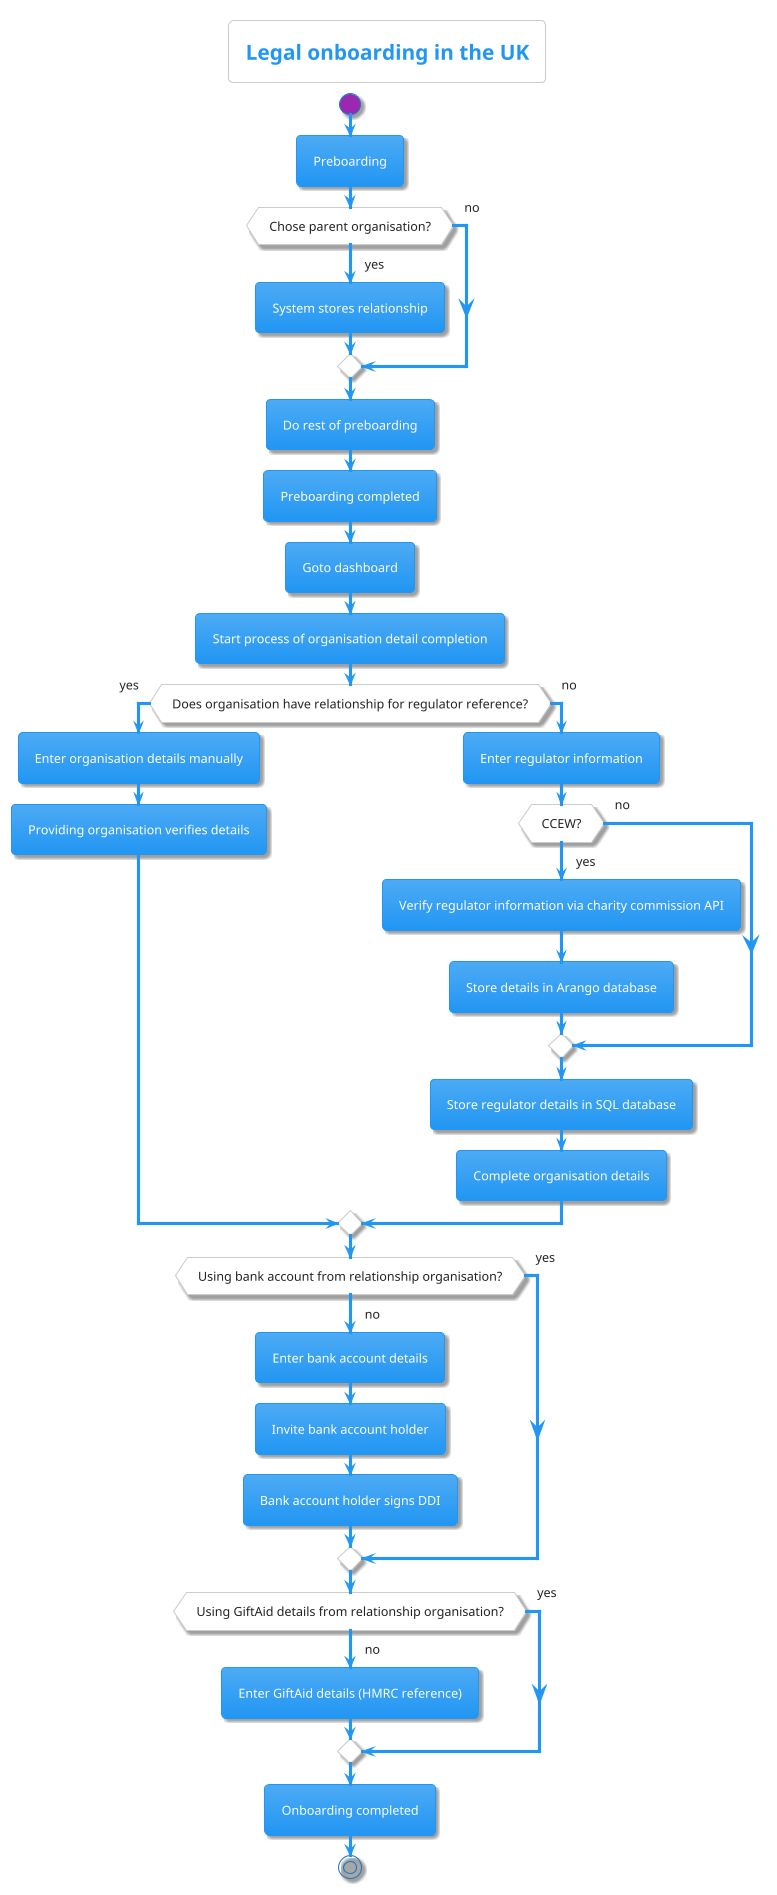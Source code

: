 @startuml
!theme materia
title Legal onboarding in the UK

start
:Preboarding;
if (Chose parent organisation?) then (yes)
    :System stores relationship;
else (no)
endif
:Do rest of preboarding;
:Preboarding completed;
:Goto dashboard;
:Start process of organisation detail completion;
if (Does organisation have relationship for regulator reference?) then (yes)
    :Enter organisation details manually;
    :Providing organisation verifies details;
else (no)
    :Enter regulator information;
    if (CCEW?) then (yes)
        :Verify regulator information via charity commission API;
        :Store details in Arango database;
    else (no)
    endif
    :Store regulator details in SQL database;
    :Complete organisation details;
endif
if (Using bank account from relationship organisation?) then (yes)
else (no)
:Enter bank account details;
:Invite bank account holder;
:Bank account holder signs DDI;
endif
if (Using GiftAid details from relationship organisation?) then (yes)
else (no)
:Enter GiftAid details (HMRC reference);
endif
:Onboarding completed;
stop

@enduml